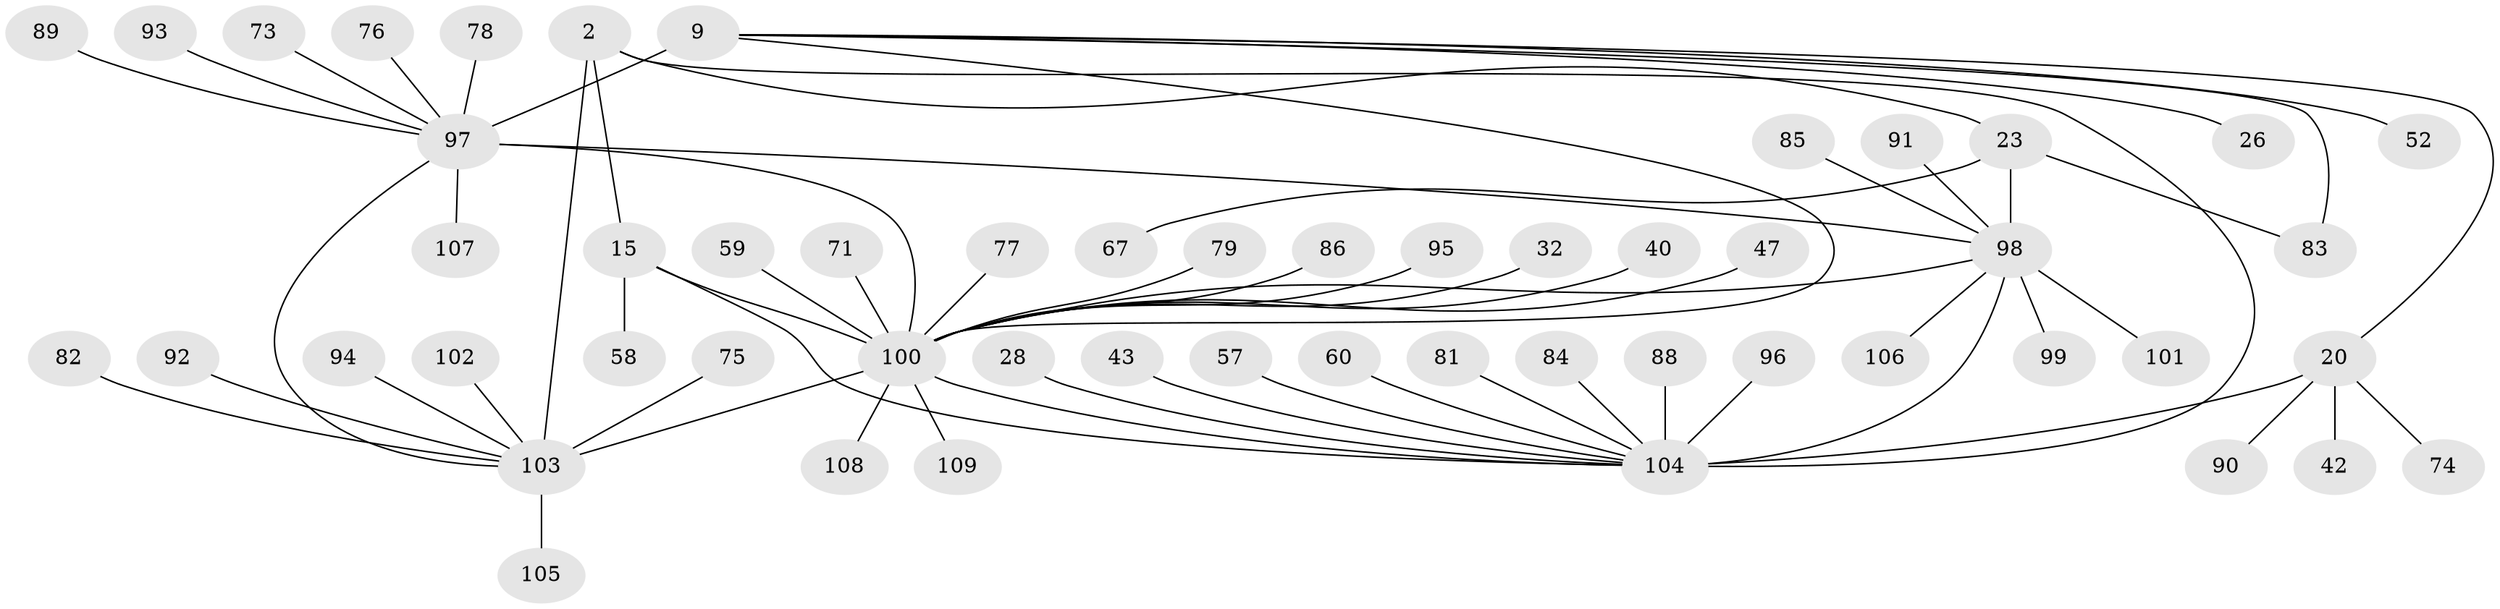 // original degree distribution, {7: 0.03669724770642202, 5: 0.027522935779816515, 13: 0.009174311926605505, 6: 0.07339449541284404, 8: 0.03669724770642202, 11: 0.027522935779816515, 9: 0.009174311926605505, 12: 0.01834862385321101, 1: 0.5779816513761468, 3: 0.027522935779816515, 2: 0.1559633027522936}
// Generated by graph-tools (version 1.1) at 2025/58/03/04/25 21:58:37]
// undirected, 54 vertices, 63 edges
graph export_dot {
graph [start="1"]
  node [color=gray90,style=filled];
  2 [super="+1"];
  9 [super="+7"];
  15 [super="+12"];
  20 [super="+17"];
  23 [super="+21"];
  26;
  28;
  32;
  40;
  42;
  43;
  47;
  52;
  57;
  58;
  59;
  60;
  67;
  71;
  73;
  74 [super="+35+36+63"];
  75;
  76;
  77;
  78;
  79;
  81 [super="+69"];
  82;
  83 [super="+31"];
  84;
  85;
  86;
  88;
  89 [super="+64"];
  90 [super="+65"];
  91;
  92;
  93;
  94 [super="+41"];
  95;
  96;
  97 [super="+72"];
  98 [super="+34+46+50+53+62"];
  99;
  100 [super="+55+80"];
  101 [super="+38"];
  102 [super="+48"];
  103 [super="+87"];
  104 [super="+54+70"];
  105;
  106;
  107;
  108 [super="+33"];
  109;
  2 -- 23;
  2 -- 15;
  2 -- 104 [weight=2];
  2 -- 103 [weight=6];
  9 -- 26;
  9 -- 52;
  9 -- 83;
  9 -- 20;
  9 -- 100;
  9 -- 97 [weight=6];
  15 -- 58;
  15 -- 104 [weight=2];
  15 -- 100 [weight=6];
  20 -- 42;
  20 -- 74;
  20 -- 90;
  20 -- 104 [weight=6];
  23 -- 67;
  23 -- 83;
  23 -- 98 [weight=6];
  28 -- 104;
  32 -- 100;
  40 -- 100;
  43 -- 104;
  47 -- 100;
  57 -- 104;
  59 -- 100;
  60 -- 104;
  71 -- 100;
  73 -- 97;
  75 -- 103;
  76 -- 97;
  77 -- 100;
  78 -- 97;
  79 -- 100;
  81 -- 104;
  82 -- 103;
  84 -- 104;
  85 -- 98;
  86 -- 100;
  88 -- 104;
  89 -- 97;
  91 -- 98;
  92 -- 103;
  93 -- 97;
  94 -- 103;
  95 -- 100;
  96 -- 104;
  97 -- 98;
  97 -- 100;
  97 -- 103;
  97 -- 107;
  98 -- 99;
  98 -- 101;
  98 -- 104;
  98 -- 106;
  98 -- 100;
  100 -- 103 [weight=4];
  100 -- 104 [weight=2];
  100 -- 108;
  100 -- 109;
  102 -- 103;
  103 -- 105;
}
